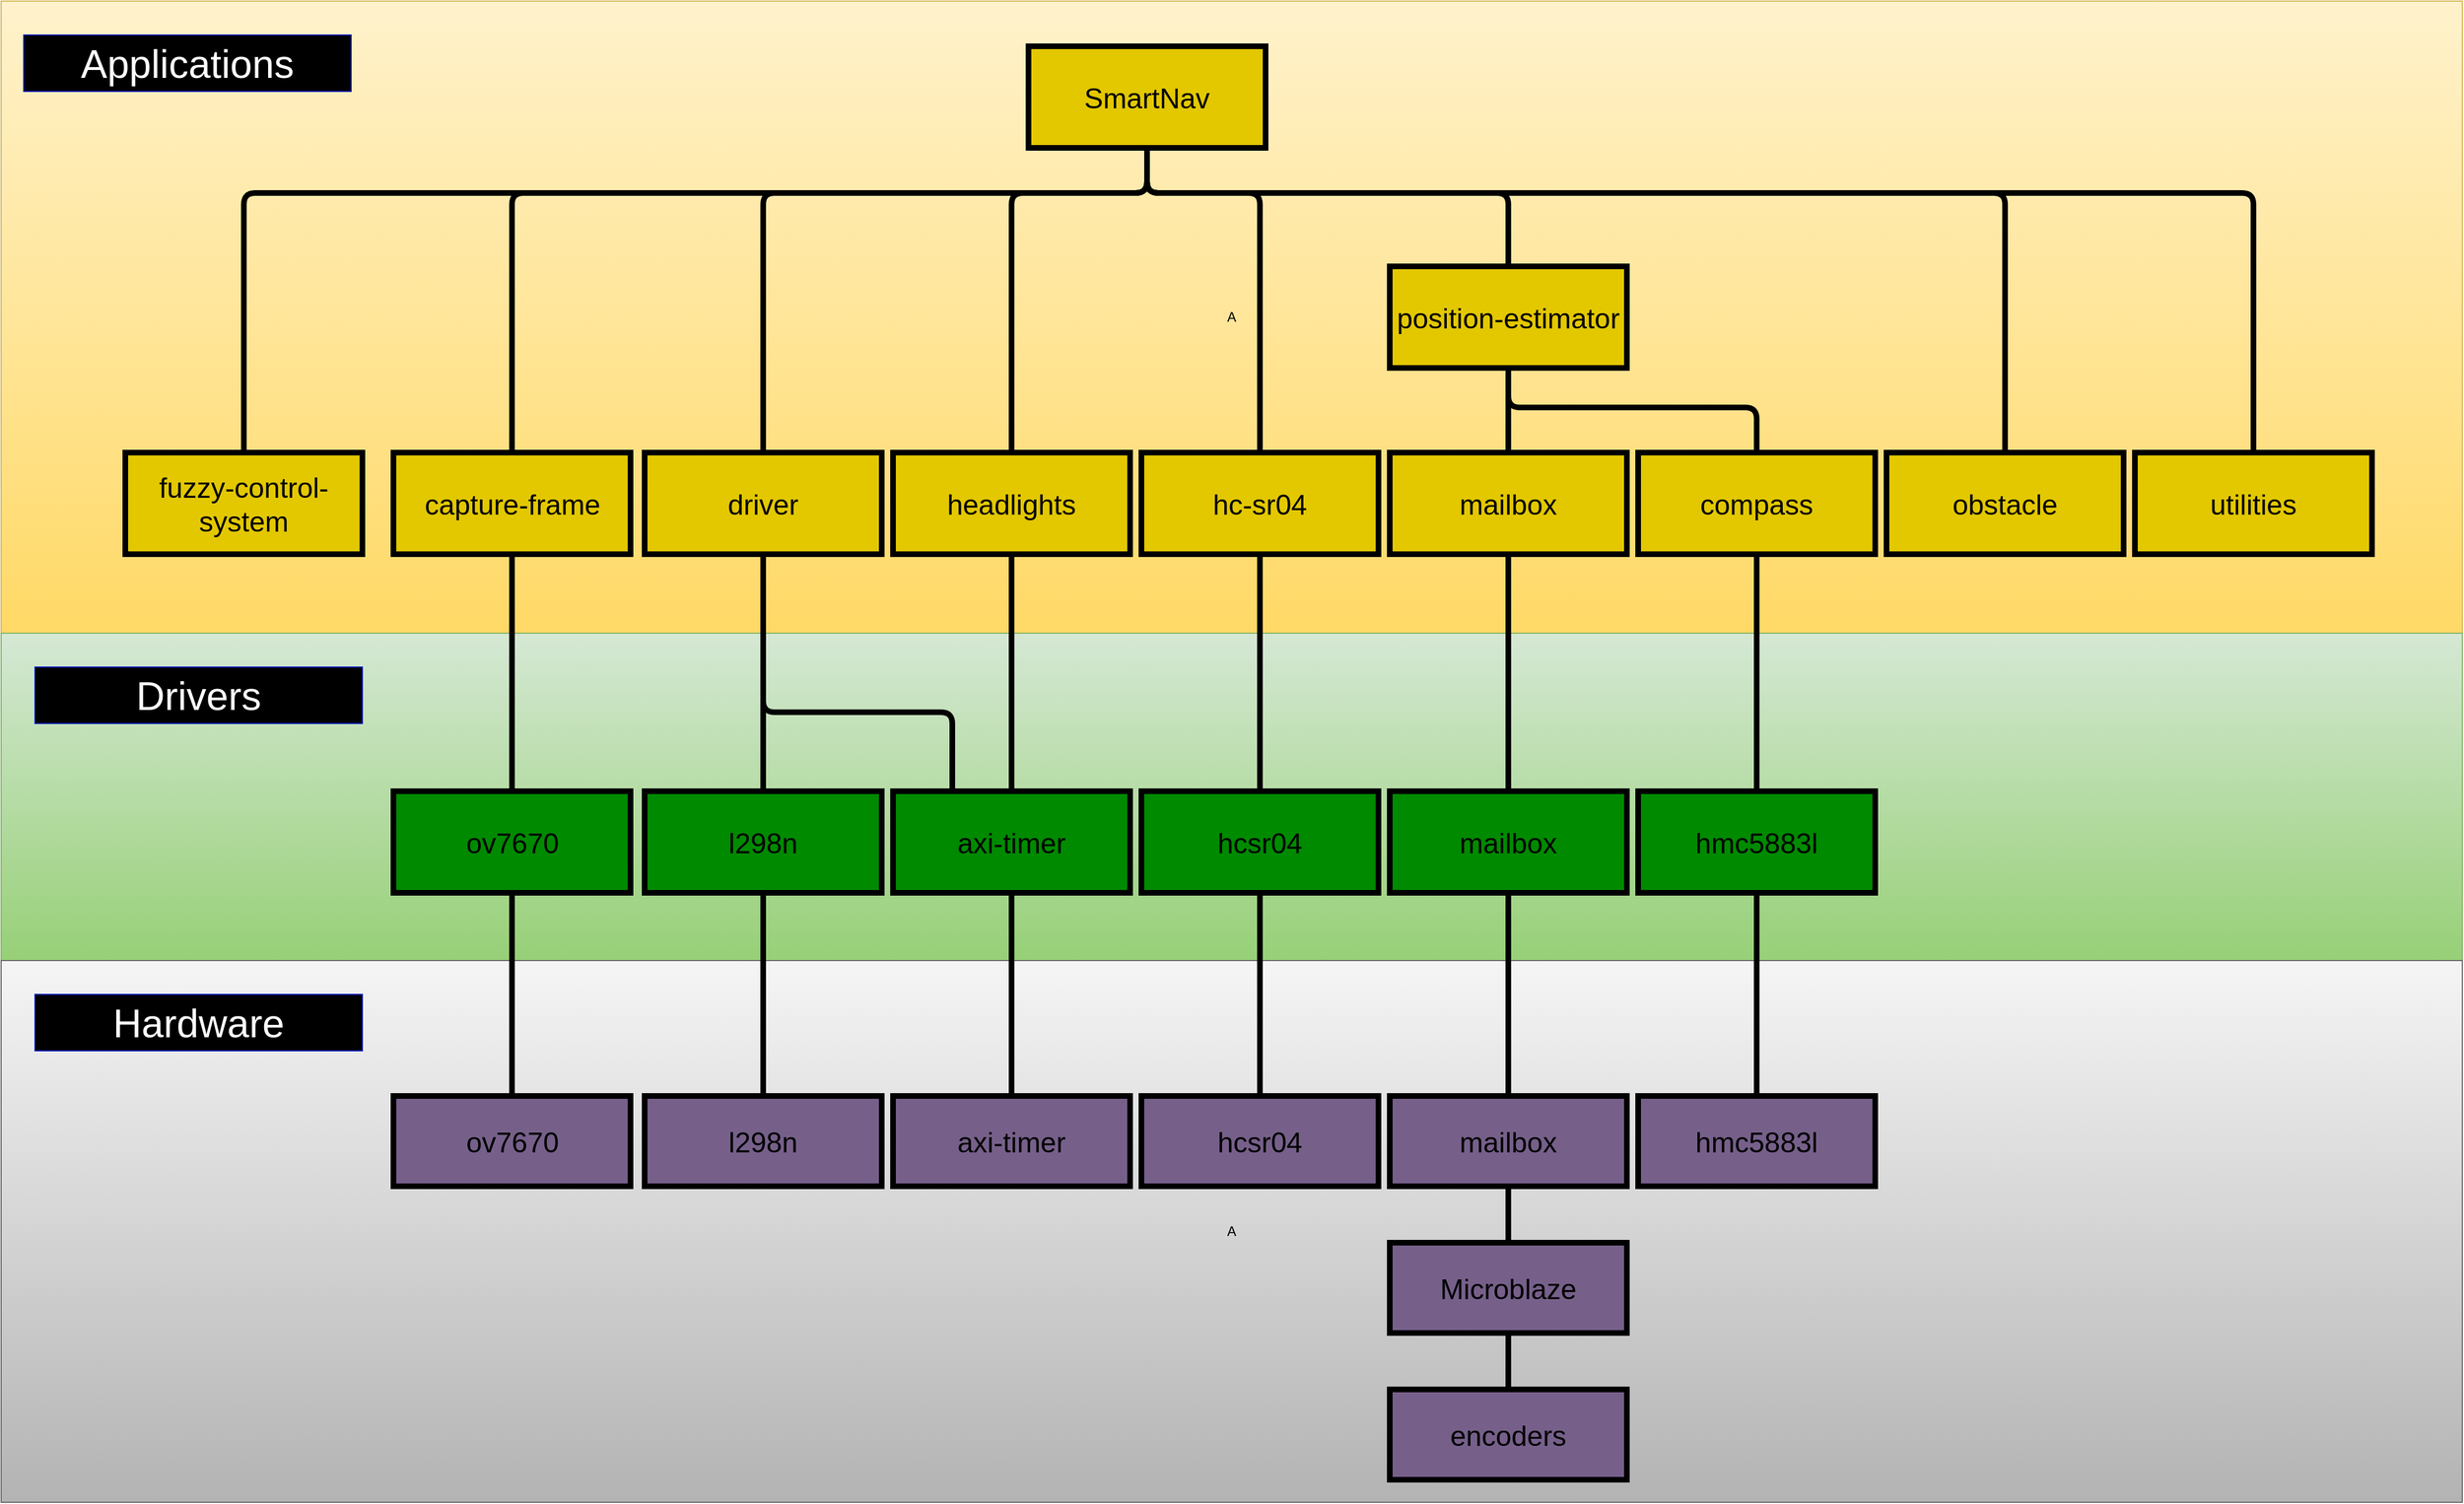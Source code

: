 <mxfile>
    <diagram id="CVPH1pSk6WpUIOQ8xjp9" name="Page-1">
        <mxGraphModel dx="3898" dy="2317" grid="1" gridSize="10" guides="1" tooltips="1" connect="1" arrows="1" fold="1" page="1" pageScale="1" pageWidth="850" pageHeight="1100" background="#ffffff" math="0" shadow="0">
            <root>
                <mxCell id="0"/>
                <mxCell id="1" parent="0"/>
                <mxCell id="83" value="A" style="rounded=0;whiteSpace=wrap;html=1;fillColor=#fff2cc;strokeColor=#d6b656;gradientColor=#ffd966;" parent="1" vertex="1">
                    <mxGeometry x="-1020" y="-250" width="2180" height="560" as="geometry"/>
                </mxCell>
                <mxCell id="85" value="A" style="rounded=0;whiteSpace=wrap;html=1;fillColor=#d5e8d4;strokeColor=#82b366;gradientColor=#97d077;" parent="1" vertex="1">
                    <mxGeometry x="-1020" y="310" width="2180" height="290" as="geometry"/>
                </mxCell>
                <mxCell id="86" value="&lt;font style=&quot;font-size: 25px;&quot;&gt;mailbox&lt;/font&gt;" style="rounded=0;whiteSpace=wrap;html=1;strokeColor=#000000;fillColor=#008a00;fontColor=#000000;strokeWidth=5;" parent="1" vertex="1">
                    <mxGeometry x="210" y="450" width="210" height="90" as="geometry"/>
                </mxCell>
                <mxCell id="87" value="&lt;font style=&quot;font-size: 35px;&quot;&gt;Applications&lt;/font&gt;" style="text;html=1;strokeColor=#001DBC;fillColor=#000000;align=center;verticalAlign=middle;whiteSpace=wrap;rounded=0;fontColor=#ffffff;" vertex="1" parent="1">
                    <mxGeometry x="-1000" y="-220" width="290" height="50" as="geometry"/>
                </mxCell>
                <mxCell id="88" value="&lt;font style=&quot;font-size: 35px;&quot;&gt;Drivers&lt;/font&gt;" style="text;html=1;strokeColor=#001DBC;fillColor=#000000;align=center;verticalAlign=middle;whiteSpace=wrap;rounded=0;fontColor=#ffffff;" vertex="1" parent="1">
                    <mxGeometry x="-990" y="340" width="290" height="50" as="geometry"/>
                </mxCell>
                <mxCell id="89" value="A" style="rounded=0;whiteSpace=wrap;html=1;fillColor=#f5f5f5;strokeColor=#666666;gradientColor=#b3b3b3;" vertex="1" parent="1">
                    <mxGeometry x="-1020" y="600" width="2180" height="480" as="geometry"/>
                </mxCell>
                <mxCell id="90" value="&lt;font style=&quot;font-size: 35px;&quot;&gt;Hardware&lt;/font&gt;" style="text;html=1;strokeColor=#001DBC;fillColor=#000000;align=center;verticalAlign=middle;whiteSpace=wrap;rounded=0;fontColor=#ffffff;" vertex="1" parent="1">
                    <mxGeometry x="-990" y="630" width="290" height="50" as="geometry"/>
                </mxCell>
                <mxCell id="99" style="edgeStyle=none;html=1;entryX=0.5;entryY=0;entryDx=0;entryDy=0;fontSize=35;strokeColor=#000000;endArrow=none;endFill=0;strokeWidth=5;" edge="1" parent="1" source="92" target="98">
                    <mxGeometry relative="1" as="geometry"/>
                </mxCell>
                <mxCell id="92" value="&lt;font style=&quot;font-size: 25px;&quot;&gt;hcsr04&lt;/font&gt;" style="rounded=0;whiteSpace=wrap;html=1;strokeColor=#000000;fillColor=#008a00;fontColor=#000000;strokeWidth=5;" vertex="1" parent="1">
                    <mxGeometry x="-10" y="450" width="210" height="90" as="geometry"/>
                </mxCell>
                <mxCell id="105" style="edgeStyle=none;html=1;entryX=0.5;entryY=0;entryDx=0;entryDy=0;strokeColor=#000000;strokeWidth=5;fontSize=35;fontColor=#000000;endArrow=none;endFill=0;" edge="1" parent="1" source="93" target="102">
                    <mxGeometry relative="1" as="geometry"/>
                </mxCell>
                <mxCell id="93" value="&lt;font style=&quot;font-size: 25px;&quot;&gt;l298n&lt;/font&gt;" style="rounded=0;whiteSpace=wrap;html=1;strokeColor=#000000;fillColor=#008a00;fontColor=#000000;strokeWidth=5;" vertex="1" parent="1">
                    <mxGeometry x="-450" y="450" width="210" height="90" as="geometry"/>
                </mxCell>
                <mxCell id="109" style="edgeStyle=none;html=1;entryX=0.5;entryY=0;entryDx=0;entryDy=0;strokeColor=#000000;strokeWidth=5;fontSize=35;fontColor=#000000;endArrow=none;endFill=0;" edge="1" parent="1" source="94" target="107">
                    <mxGeometry relative="1" as="geometry"/>
                </mxCell>
                <mxCell id="94" value="&lt;font style=&quot;font-size: 25px;&quot;&gt;axi-timer&lt;/font&gt;" style="rounded=0;whiteSpace=wrap;html=1;strokeColor=#000000;fillColor=#008a00;fontColor=#000000;strokeWidth=5;" vertex="1" parent="1">
                    <mxGeometry x="-230" y="450" width="210" height="90" as="geometry"/>
                </mxCell>
                <mxCell id="104" style="edgeStyle=none;html=1;entryX=0.5;entryY=0;entryDx=0;entryDy=0;strokeColor=#000000;strokeWidth=5;fontSize=35;fontColor=#000000;endArrow=none;endFill=0;" edge="1" parent="1" source="95" target="103">
                    <mxGeometry relative="1" as="geometry"/>
                </mxCell>
                <mxCell id="95" value="&lt;font style=&quot;font-size: 25px;&quot;&gt;ov7670&lt;/font&gt;" style="rounded=0;whiteSpace=wrap;html=1;strokeColor=#000000;fillColor=#008a00;fontColor=#000000;strokeWidth=5;" vertex="1" parent="1">
                    <mxGeometry x="-672.5" y="450" width="210" height="90" as="geometry"/>
                </mxCell>
                <mxCell id="101" style="edgeStyle=none;html=1;entryX=0.5;entryY=0;entryDx=0;entryDy=0;strokeColor=#000000;strokeWidth=5;fontSize=35;endArrow=none;endFill=0;" edge="1" parent="1" source="96" target="100">
                    <mxGeometry relative="1" as="geometry"/>
                </mxCell>
                <mxCell id="96" value="&lt;font style=&quot;font-size: 25px; font-weight: normal;&quot;&gt;hmc5883l&lt;/font&gt;" style="rounded=0;whiteSpace=wrap;html=1;strokeColor=#000000;fillColor=#008a00;fontStyle=1;fontColor=#000000;strokeWidth=5;" vertex="1" parent="1">
                    <mxGeometry x="430" y="450" width="210" height="90" as="geometry"/>
                </mxCell>
                <mxCell id="98" value="&lt;font color=&quot;#000000&quot; style=&quot;font-size: 25px;&quot;&gt;hcsr04&lt;/font&gt;" style="rounded=0;whiteSpace=wrap;html=1;fillColor=#76608a;fontColor=#ffffff;strokeColor=#000000;strokeWidth=5;" vertex="1" parent="1">
                    <mxGeometry x="-10" y="720" width="210" height="80" as="geometry"/>
                </mxCell>
                <mxCell id="100" value="&lt;span style=&quot;font-size: 25px;&quot;&gt;&lt;font color=&quot;#000000&quot;&gt;hmc5883l&lt;/font&gt;&lt;/span&gt;" style="rounded=0;whiteSpace=wrap;html=1;fillColor=#76608a;fontColor=#ffffff;strokeColor=#000000;strokeWidth=5;" vertex="1" parent="1">
                    <mxGeometry x="430" y="720" width="210" height="80" as="geometry"/>
                </mxCell>
                <mxCell id="102" value="&lt;font style=&quot;font-size: 25px;&quot;&gt;l298n&lt;/font&gt;" style="rounded=0;whiteSpace=wrap;html=1;strokeColor=#000000;fillColor=#76608a;fontColor=#000000;strokeWidth=5;" vertex="1" parent="1">
                    <mxGeometry x="-450" y="720" width="210" height="80" as="geometry"/>
                </mxCell>
                <mxCell id="103" value="&lt;span style=&quot;font-size: 25px;&quot;&gt;ov7670&lt;/span&gt;" style="rounded=0;whiteSpace=wrap;html=1;strokeColor=#000000;fillColor=#76608a;fontColor=#000000;strokeWidth=5;" vertex="1" parent="1">
                    <mxGeometry x="-672.5" y="720" width="210" height="80" as="geometry"/>
                </mxCell>
                <mxCell id="132" style="edgeStyle=orthogonalEdgeStyle;html=1;strokeColor=#000000;strokeWidth=5;fontSize=35;fontColor=#000000;endArrow=none;endFill=0;" edge="1" parent="1" source="106" target="131">
                    <mxGeometry relative="1" as="geometry"/>
                </mxCell>
                <mxCell id="106" value="&lt;span style=&quot;color: rgb(0, 0, 0); font-size: 25px;&quot;&gt;mailbox&lt;/span&gt;" style="rounded=0;whiteSpace=wrap;html=1;fillColor=#76608a;fontColor=#ffffff;strokeColor=#000000;strokeWidth=5;" vertex="1" parent="1">
                    <mxGeometry x="210" y="720" width="210" height="80" as="geometry"/>
                </mxCell>
                <mxCell id="107" value="&lt;span style=&quot;color: rgb(0, 0, 0); font-size: 25px;&quot;&gt;axi-timer&lt;/span&gt;" style="rounded=0;whiteSpace=wrap;html=1;fillColor=#76608a;fontColor=#ffffff;strokeColor=#000000;strokeWidth=5;" vertex="1" parent="1">
                    <mxGeometry x="-230" y="720" width="210" height="80" as="geometry"/>
                </mxCell>
                <mxCell id="108" style="edgeStyle=none;html=1;strokeColor=#000000;strokeWidth=5;fontSize=35;fontColor=#000000;endArrow=none;endFill=0;" edge="1" parent="1" source="86" target="106">
                    <mxGeometry relative="1" as="geometry"/>
                </mxCell>
                <mxCell id="113" style="edgeStyle=none;html=1;entryX=0.5;entryY=0;entryDx=0;entryDy=0;strokeColor=#000000;strokeWidth=5;fontSize=35;fontColor=#000000;endArrow=none;endFill=0;" edge="1" parent="1" source="111" target="95">
                    <mxGeometry relative="1" as="geometry"/>
                </mxCell>
                <mxCell id="111" value="&lt;font style=&quot;font-size: 25px;&quot;&gt;capture-frame&lt;/font&gt;" style="rounded=0;whiteSpace=wrap;html=1;strokeColor=#000000;fillColor=#e3c800;fontColor=#000000;strokeWidth=5;" vertex="1" parent="1">
                    <mxGeometry x="-672.5" y="150" width="210" height="90" as="geometry"/>
                </mxCell>
                <mxCell id="134" style="edgeStyle=orthogonalEdgeStyle;html=1;strokeColor=#000000;strokeWidth=5;fontSize=35;fontColor=#000000;endArrow=none;endFill=0;" edge="1" parent="1" source="112" target="116">
                    <mxGeometry relative="1" as="geometry">
                        <Array as="points">
                            <mxPoint x="-5" y="-80"/>
                            <mxPoint x="-805" y="-80"/>
                        </Array>
                    </mxGeometry>
                </mxCell>
                <mxCell id="135" style="edgeStyle=orthogonalEdgeStyle;html=1;entryX=0.5;entryY=0;entryDx=0;entryDy=0;strokeColor=#000000;strokeWidth=5;fontSize=35;fontColor=#000000;endArrow=none;endFill=0;" edge="1" parent="1" source="112" target="111">
                    <mxGeometry relative="1" as="geometry">
                        <Array as="points">
                            <mxPoint x="-5" y="-80"/>
                            <mxPoint x="-567" y="-80"/>
                        </Array>
                    </mxGeometry>
                </mxCell>
                <mxCell id="136" style="edgeStyle=orthogonalEdgeStyle;html=1;strokeColor=#000000;strokeWidth=5;fontSize=35;fontColor=#000000;endArrow=none;endFill=0;" edge="1" parent="1" source="112" target="115">
                    <mxGeometry relative="1" as="geometry">
                        <Array as="points">
                            <mxPoint x="-5" y="-80"/>
                            <mxPoint x="-345" y="-80"/>
                        </Array>
                    </mxGeometry>
                </mxCell>
                <mxCell id="137" style="edgeStyle=orthogonalEdgeStyle;html=1;strokeColor=#000000;strokeWidth=5;fontSize=35;fontColor=#000000;endArrow=none;endFill=0;" edge="1" parent="1" source="112" target="118">
                    <mxGeometry relative="1" as="geometry">
                        <Array as="points">
                            <mxPoint x="-5" y="-80"/>
                            <mxPoint x="-125" y="-80"/>
                        </Array>
                    </mxGeometry>
                </mxCell>
                <mxCell id="138" style="edgeStyle=orthogonalEdgeStyle;html=1;strokeColor=#000000;strokeWidth=5;fontSize=35;fontColor=#000000;endArrow=none;endFill=0;" edge="1" parent="1" source="112" target="117">
                    <mxGeometry relative="1" as="geometry">
                        <Array as="points">
                            <mxPoint x="-5" y="-80"/>
                            <mxPoint x="95" y="-80"/>
                        </Array>
                    </mxGeometry>
                </mxCell>
                <mxCell id="139" style="edgeStyle=orthogonalEdgeStyle;html=1;strokeColor=#000000;strokeWidth=5;fontSize=35;fontColor=#000000;endArrow=none;endFill=0;" edge="1" parent="1" source="112" target="124">
                    <mxGeometry relative="1" as="geometry">
                        <Array as="points">
                            <mxPoint x="-5" y="-80"/>
                            <mxPoint x="315" y="-80"/>
                        </Array>
                    </mxGeometry>
                </mxCell>
                <mxCell id="140" style="edgeStyle=orthogonalEdgeStyle;html=1;strokeColor=#000000;strokeWidth=5;fontSize=35;fontColor=#000000;endArrow=none;endFill=0;" edge="1" parent="1" source="112" target="123">
                    <mxGeometry relative="1" as="geometry">
                        <Array as="points">
                            <mxPoint x="-5" y="-80"/>
                            <mxPoint x="755" y="-80"/>
                        </Array>
                    </mxGeometry>
                </mxCell>
                <mxCell id="142" style="edgeStyle=orthogonalEdgeStyle;html=1;entryX=0.5;entryY=0;entryDx=0;entryDy=0;strokeColor=#000000;strokeWidth=5;fontSize=35;fontColor=#000000;endArrow=none;endFill=0;" edge="1" parent="1" source="112" target="141">
                    <mxGeometry relative="1" as="geometry">
                        <Array as="points">
                            <mxPoint x="-5" y="-80"/>
                            <mxPoint x="975" y="-80"/>
                        </Array>
                    </mxGeometry>
                </mxCell>
                <mxCell id="112" value="&lt;font style=&quot;font-size: 25px;&quot;&gt;SmartNav&lt;/font&gt;" style="rounded=0;whiteSpace=wrap;html=1;strokeColor=#000000;fillColor=#e3c800;fontColor=#000000;strokeWidth=5;" vertex="1" parent="1">
                    <mxGeometry x="-110" y="-210" width="210" height="90" as="geometry"/>
                </mxCell>
                <mxCell id="119" style="edgeStyle=none;html=1;strokeColor=#000000;strokeWidth=5;fontSize=35;fontColor=#000000;endArrow=none;endFill=0;" edge="1" parent="1" source="114" target="96">
                    <mxGeometry relative="1" as="geometry"/>
                </mxCell>
                <mxCell id="114" value="&lt;font style=&quot;font-size: 25px;&quot;&gt;compass&lt;/font&gt;" style="rounded=0;whiteSpace=wrap;html=1;strokeColor=#000000;fillColor=#e3c800;fontColor=#000000;strokeWidth=5;" vertex="1" parent="1">
                    <mxGeometry x="430" y="150" width="210" height="90" as="geometry"/>
                </mxCell>
                <mxCell id="125" style="edgeStyle=none;html=1;strokeColor=#000000;strokeWidth=5;fontSize=35;fontColor=#000000;endArrow=none;endFill=0;" edge="1" parent="1" source="115" target="93">
                    <mxGeometry relative="1" as="geometry"/>
                </mxCell>
                <mxCell id="126" style="edgeStyle=orthogonalEdgeStyle;html=1;entryX=0.25;entryY=0;entryDx=0;entryDy=0;strokeColor=#000000;strokeWidth=5;fontSize=35;fontColor=#000000;endArrow=none;endFill=0;" edge="1" parent="1" source="115" target="94">
                    <mxGeometry relative="1" as="geometry">
                        <Array as="points">
                            <mxPoint x="-345" y="380"/>
                            <mxPoint x="-178" y="380"/>
                        </Array>
                    </mxGeometry>
                </mxCell>
                <mxCell id="115" value="&lt;font style=&quot;font-size: 25px;&quot;&gt;driver&lt;/font&gt;" style="rounded=0;whiteSpace=wrap;html=1;strokeColor=#000000;fillColor=#e3c800;fontColor=#000000;strokeWidth=5;" vertex="1" parent="1">
                    <mxGeometry x="-450" y="150" width="210" height="90" as="geometry"/>
                </mxCell>
                <mxCell id="116" value="&lt;font style=&quot;font-size: 25px;&quot;&gt;fuzzy-control-system&lt;/font&gt;" style="rounded=0;whiteSpace=wrap;html=1;strokeColor=#000000;fillColor=#e3c800;fontColor=#000000;strokeWidth=5;" vertex="1" parent="1">
                    <mxGeometry x="-910" y="150" width="210" height="90" as="geometry"/>
                </mxCell>
                <mxCell id="120" style="edgeStyle=none;html=1;strokeColor=#000000;strokeWidth=5;fontSize=35;fontColor=#000000;endArrow=none;endFill=0;" edge="1" parent="1" source="117" target="92">
                    <mxGeometry relative="1" as="geometry"/>
                </mxCell>
                <mxCell id="117" value="&lt;font style=&quot;font-size: 25px;&quot;&gt;hc-sr04&lt;/font&gt;" style="rounded=0;whiteSpace=wrap;html=1;strokeColor=#000000;fillColor=#e3c800;fontColor=#000000;strokeWidth=5;" vertex="1" parent="1">
                    <mxGeometry x="-10" y="150" width="210" height="90" as="geometry"/>
                </mxCell>
                <mxCell id="127" style="edgeStyle=orthogonalEdgeStyle;html=1;entryX=0.5;entryY=0;entryDx=0;entryDy=0;strokeColor=#000000;strokeWidth=5;fontSize=35;fontColor=#000000;endArrow=none;endFill=0;" edge="1" parent="1" source="118" target="94">
                    <mxGeometry relative="1" as="geometry"/>
                </mxCell>
                <mxCell id="118" value="&lt;font style=&quot;font-size: 25px;&quot;&gt;headlights&lt;/font&gt;" style="rounded=0;whiteSpace=wrap;html=1;strokeColor=#000000;fillColor=#e3c800;fontColor=#000000;strokeWidth=5;" vertex="1" parent="1">
                    <mxGeometry x="-230" y="150" width="210" height="90" as="geometry"/>
                </mxCell>
                <mxCell id="122" style="edgeStyle=none;html=1;strokeColor=#000000;strokeWidth=5;fontSize=35;fontColor=#000000;endArrow=none;endFill=0;" edge="1" parent="1" source="121" target="86">
                    <mxGeometry relative="1" as="geometry"/>
                </mxCell>
                <mxCell id="121" value="&lt;font style=&quot;font-size: 25px;&quot;&gt;mailbox&lt;/font&gt;" style="rounded=0;whiteSpace=wrap;html=1;strokeColor=#000000;fillColor=#e3c800;fontColor=#000000;strokeWidth=5;" vertex="1" parent="1">
                    <mxGeometry x="210" y="150" width="210" height="90" as="geometry"/>
                </mxCell>
                <mxCell id="123" value="&lt;font style=&quot;font-size: 25px;&quot;&gt;obstacle&lt;/font&gt;" style="rounded=0;whiteSpace=wrap;html=1;strokeColor=#000000;fillColor=#e3c800;fontColor=#000000;strokeWidth=5;" vertex="1" parent="1">
                    <mxGeometry x="650" y="150" width="210" height="90" as="geometry"/>
                </mxCell>
                <mxCell id="128" style="edgeStyle=orthogonalEdgeStyle;html=1;entryX=0.5;entryY=0;entryDx=0;entryDy=0;strokeColor=#000000;strokeWidth=5;fontSize=35;fontColor=#000000;endArrow=none;endFill=0;" edge="1" parent="1" source="124" target="121">
                    <mxGeometry relative="1" as="geometry"/>
                </mxCell>
                <mxCell id="129" style="edgeStyle=orthogonalEdgeStyle;html=1;strokeColor=#000000;strokeWidth=5;fontSize=35;fontColor=#000000;endArrow=none;endFill=0;entryX=0.5;entryY=0;entryDx=0;entryDy=0;" edge="1" parent="1" source="124" target="114">
                    <mxGeometry relative="1" as="geometry">
                        <Array as="points">
                            <mxPoint x="315" y="110"/>
                            <mxPoint x="535" y="110"/>
                        </Array>
                    </mxGeometry>
                </mxCell>
                <mxCell id="124" value="&lt;font style=&quot;font-size: 25px;&quot;&gt;position-estimator&lt;/font&gt;" style="rounded=0;whiteSpace=wrap;html=1;strokeColor=#000000;fillColor=#e3c800;fontColor=#000000;strokeWidth=5;" vertex="1" parent="1">
                    <mxGeometry x="210" y="-15" width="210" height="90" as="geometry"/>
                </mxCell>
                <mxCell id="130" value="&lt;span style=&quot;color: rgb(0, 0, 0); font-size: 25px;&quot;&gt;encoders&lt;/span&gt;" style="rounded=0;whiteSpace=wrap;html=1;fillColor=#76608a;fontColor=#ffffff;strokeColor=#000000;strokeWidth=5;" vertex="1" parent="1">
                    <mxGeometry x="210" y="980" width="210" height="80" as="geometry"/>
                </mxCell>
                <mxCell id="133" style="edgeStyle=orthogonalEdgeStyle;html=1;strokeColor=#000000;strokeWidth=5;fontSize=35;fontColor=#000000;endArrow=none;endFill=0;" edge="1" parent="1" source="131" target="130">
                    <mxGeometry relative="1" as="geometry"/>
                </mxCell>
                <mxCell id="131" value="&lt;span style=&quot;color: rgb(0, 0, 0); font-size: 25px;&quot;&gt;Microblaze&lt;/span&gt;" style="rounded=0;whiteSpace=wrap;html=1;fillColor=#76608a;fontColor=#ffffff;strokeColor=#000000;strokeWidth=5;" vertex="1" parent="1">
                    <mxGeometry x="210" y="850" width="210" height="80" as="geometry"/>
                </mxCell>
                <mxCell id="141" value="&lt;font style=&quot;font-size: 25px;&quot;&gt;utilities&lt;/font&gt;" style="rounded=0;whiteSpace=wrap;html=1;strokeColor=#000000;fillColor=#e3c800;fontColor=#000000;strokeWidth=5;" vertex="1" parent="1">
                    <mxGeometry x="870" y="150" width="210" height="90" as="geometry"/>
                </mxCell>
            </root>
        </mxGraphModel>
    </diagram>
</mxfile>